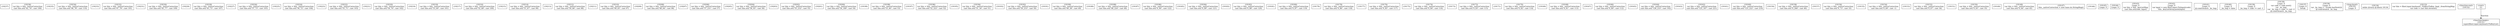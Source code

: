 digraph graphname {
n19237 [shape=box,label="(19237)"];
n19236 [shape=box,label="(19236)\nvar this = this._nativeCorrection\ncast this.set(\"42_74\", cast 106)"];
n19235 [shape=box,label="(19235)"];
n19234 [shape=box,label="(19234)\nvar this = this._nativeCorrection\ncast this.set(\"46_78\", cast 110)"];
n19233 [shape=box,label="(19233)"];
n19232 [shape=box,label="(19232)\nvar this = this._nativeCorrection\ncast this.set(\"47_79\", cast 191)"];
n19231 [shape=box,label="(19231)"];
n19230 [shape=box,label="(19230)\nvar this = this._nativeCorrection\ncast this.set(\"45_77\", cast 109)"];
n19229 [shape=box,label="(19229)"];
n19228 [shape=box,label="(19228)\nvar this = this._nativeCorrection\ncast this.set(\"43_75\", cast 107)"];
n19227 [shape=box,label="(19227)"];
n19226 [shape=box,label="(19226)\nvar this = this._nativeCorrection\ncast this.set(\"57_73\", cast 105)"];
n19225 [shape=box,label="(19225)"];
n19224 [shape=box,label="(19224)\nvar this = this._nativeCorrection\ncast this.set(\"56_72\", cast 104)"];
n19223 [shape=box,label="(19223)"];
n19222 [shape=box,label="(19222)\nvar this = this._nativeCorrection\ncast this.set(\"55_71\", cast 103)"];
n19221 [shape=box,label="(19221)"];
n19220 [shape=box,label="(19220)\nvar this = this._nativeCorrection\ncast this.set(\"54_70\", cast 102)"];
n19219 [shape=box,label="(19219)"];
n19218 [shape=box,label="(19218)\nvar this = this._nativeCorrection\ncast this.set(\"53_69\", cast 101)"];
n19217 [shape=box,label="(19217)"];
n19216 [shape=box,label="(19216)\nvar this = this._nativeCorrection\ncast this.set(\"52_68\", cast 100)"];
n19215 [shape=box,label="(19215)"];
n19214 [shape=box,label="(19214)\nvar this = this._nativeCorrection\ncast this.set(\"51_67\", cast 99)"];
n19213 [shape=box,label="(19213)"];
n19212 [shape=box,label="(19212)\nvar this = this._nativeCorrection\ncast this.set(\"50_66\", cast 98)"];
n19211 [shape=box,label="(19211)"];
n19210 [shape=box,label="(19210)\nvar this = this._nativeCorrection\ncast this.set(\"49_65\", cast 97)"];
n19209 [shape=box,label="(19209)"];
n19208 [shape=box,label="(19208)\nvar this = this._nativeCorrection\ncast this.set(\"48_64\", cast 96)"];
n19207 [shape=box,label="(19207)"];
n19206 [shape=box,label="(19206)\nvar this = this._nativeCorrection\ncast this.set(\"57_231\", cast 57)"];
n19205 [shape=box,label="(19205)"];
n19204 [shape=box,label="(19204)\nvar this = this._nativeCorrection\ncast this.set(\"56_95\", cast 56)"];
n19203 [shape=box,label="(19203)"];
n19202 [shape=box,label="(19202)\nvar this = this._nativeCorrection\ncast this.set(\"55_232\", cast 55)"];
n19201 [shape=box,label="(19201)"];
n19200 [shape=box,label="(19200)\nvar this = this._nativeCorrection\ncast this.set(\"54_189\", cast 54)"];
n19199 [shape=box,label="(19199)"];
n19198 [shape=box,label="(19198)\nvar this = this._nativeCorrection\ncast this.set(\"53_40\", cast 53)"];
n19197 [shape=box,label="(19197)"];
n19196 [shape=box,label="(19196)\nvar this = this._nativeCorrection\ncast this.set(\"52_222\", cast 52)"];
n19195 [shape=box,label="(19195)"];
n19194 [shape=box,label="(19194)\nvar this = this._nativeCorrection\ncast this.set(\"51_34\", cast 51)"];
n19193 [shape=box,label="(19193)"];
n19192 [shape=box,label="(19192)\nvar this = this._nativeCorrection\ncast this.set(\"50_233\", cast 50)"];
n19191 [shape=box,label="(19191)"];
n19190 [shape=box,label="(19190)\nvar this = this._nativeCorrection\ncast this.set(\"49_38\", cast 49)"];
n19189 [shape=box,label="(19189)"];
n19188 [shape=box,label="(19188)\nvar this = this._nativeCorrection\ncast this.set(\"48_224\", cast 48)"];
n19187 [shape=box,label="(19187)"];
n19186 [shape=box,label="(19186)\nvar this = this._nativeCorrection\ncast this.set(\"0_90\", cast 122)"];
n19185 [shape=box,label="(19185)"];
n19184 [shape=box,label="(19184)\nvar this = this._nativeCorrection\ncast this.set(\"0_89\", cast 121)"];
n19183 [shape=box,label="(19183)"];
n19182 [shape=box,label="(19182)\nvar this = this._nativeCorrection\ncast this.set(\"0_88\", cast 120)"];
n19181 [shape=box,label="(19181)"];
n19180 [shape=box,label="(19180)\nvar this = this._nativeCorrection\ncast this.set(\"0_87\", cast 119)"];
n19179 [shape=box,label="(19179)"];
n19178 [shape=box,label="(19178)\nvar this = this._nativeCorrection\ncast this.set(\"0_86\", cast 118)"];
n19177 [shape=box,label="(19177)"];
n19176 [shape=box,label="(19176)\nvar this = this._nativeCorrection\ncast this.set(\"0_85\", cast 117)"];
n19175 [shape=box,label="(19175)"];
n19174 [shape=box,label="(19174)\nvar this = this._nativeCorrection\ncast this.set(\"0_84\", cast 116)"];
n19173 [shape=box,label="(19173)"];
n19172 [shape=box,label="(19172)\nvar this = this._nativeCorrection\ncast this.set(\"0_83\", cast 115)"];
n19171 [shape=box,label="(19171)"];
n19170 [shape=box,label="(19170)\nvar this = this._nativeCorrection\ncast this.set(\"0_82\", cast 114)"];
n19169 [shape=box,label="(19169)"];
n19168 [shape=box,label="(19168)\nvar this = this._nativeCorrection\ncast this.set(\"0_81\", cast 113)"];
n19167 [shape=box,label="(19167)"];
n19166 [shape=box,label="(19166)\nvar this = this._nativeCorrection\ncast this.set(\"0_80\", cast 112)"];
n19165 [shape=box,label="(19165)"];
n19164 [shape=box,label="(19164)\nvar this = this._nativeCorrection\ncast this.set(\"126_233\", cast 192)"];
n19163 [shape=box,label="(19163)"];
n19162 [shape=box,label="(19162)\nvar this = this._nativeCorrection\ncast this.set(\"125_187\", cast 221)"];
n19161 [shape=box,label="(19161)"];
n19160 [shape=box,label="(19160)\nvar this = this._nativeCorrection\ncast this.set(\"123_222\", cast 219)"];
n19159 [shape=box,label="(19159)"];
n19158 [shape=box,label="(19158)\nvar this = this._nativeCorrection\ncast this.set(\"0_266\", cast 46)"];
n19157 [shape=box,label="(19157)"];
n19156 [shape=box,label="(19156)\nvar this = this._nativeCorrection\ncast this.set(\"0_73\", cast 33)"];
n19155 [shape=box,label="(19155)"];
n19154 [shape=box,label="(19154)\nvar this = this._nativeCorrection\ncast this.set(\"0_69\", cast -1)"];
n19153 [shape=box,label="(19153)"];
n19152 [shape=box,label="(19152)\nvar this = this._nativeCorrection\ncast this.set(\"0_67\", cast 34)"];
n19151 [shape=box,label="(19151)"];
n19150 [shape=box,label="(19150)\nvar this = this._nativeCorrection\ncast this.set(\"0_65\", cast 35)"];
n19149 [shape=box,label="(19149)"];
n19148 [shape=box,label="(19148)\nvar this = this._nativeCorrection\ncast this.set(\"0_64\", cast 45)"];
n19147 [shape=box,label="(19147)\nthis._nativeCorrection = new haxe.ds.StringMap()"];
n19146 [shape=box,label="(19146)"];
n19145 [shape=box,label="(19145)\nLoops: 0"];
n19144 [shape=box,label="(19144)\nLoops: 0"];
n19143 [shape=box,label="(19143)\nLoops: 0\nvar this = this._keyListMap\ncast this.set(code, input)"];
n19142 [shape=box,label="(19142)\nLoops: 0\nvar input = new flixel.input.FlxInput(code)\nthis._keyListArray.push(input)"];
n19141 [shape=box,label="(19141)\nLoops: 0\n@:cond-branch _hx_tmp"];
n19140 [shape=box,label="(19140)\nLoops: 0\n_hx_tmp = false"];
n19139 [shape=box,label="(19139)\nLoops: 0\n_hx_tmp = code != cast -1"];
n19138 [shape=box,label="(19138)\nLoops: 0\nvar code = code.next()\nvar _hx_tmp\nvar _hx_tmp = code != cast -2\n@:cond-branch _hx_tmp"];
n19137 [shape=box,label="(19137)\nLoops: 0\nbreak"];
n19136 [shape=box,label="(19136)\nLoops: 0\nvar _hx_tmp = ! ((code.hasNext()))\n@:cond-branch _hx_tmp"];
n19135 [shape=box,label="<loop-head>
(19135)\nLoops: 0"];
n19134 [shape=box,label="(19134)\nwhile ((true)) @:block 19136"];
n19133 [shape=box,label="(19133)\nvar this = flixel.input.keyboard._FlxKey.FlxKey_Impl_.fromStringMap\nvar code = cast this.iterator()"];
n19132 [shape=box,label="<function-end>
(19132)"];
n19131 [shape=box,label="<function-begin>
(19131)\nsuper(flixel.input.keyboard.FlxKeyList)"];
n1 [shape=box,label="<root>
(1)"];
n1 -> n19131[label="function"];
}
